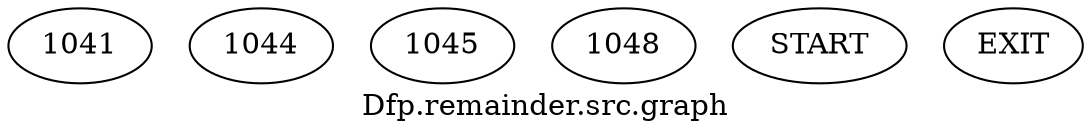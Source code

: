 /* --------------------------------------------------- */
/* Generated by Dr. Garbage Control Flow Graph Factory */
/* http://www.drgarbage.com                            */
/* Version: 4.5.0.201508311741                         */
/* Retrieved on: 2020-01-06 17:35:01.098               */
/* --------------------------------------------------- */
digraph "Dfp.remainder.src.graph" {
 graph [label="Dfp.remainder.src.graph"];
 2 [label="1041" ]
 3 [label="1044" ]
 4 [label="1045" ]
 5 [label="1048" ]
 6 [label="START" ]
 7 [label="EXIT" ]
 6  2
 2  3
 3  4
 3  5
 4  5
 5  7
}

